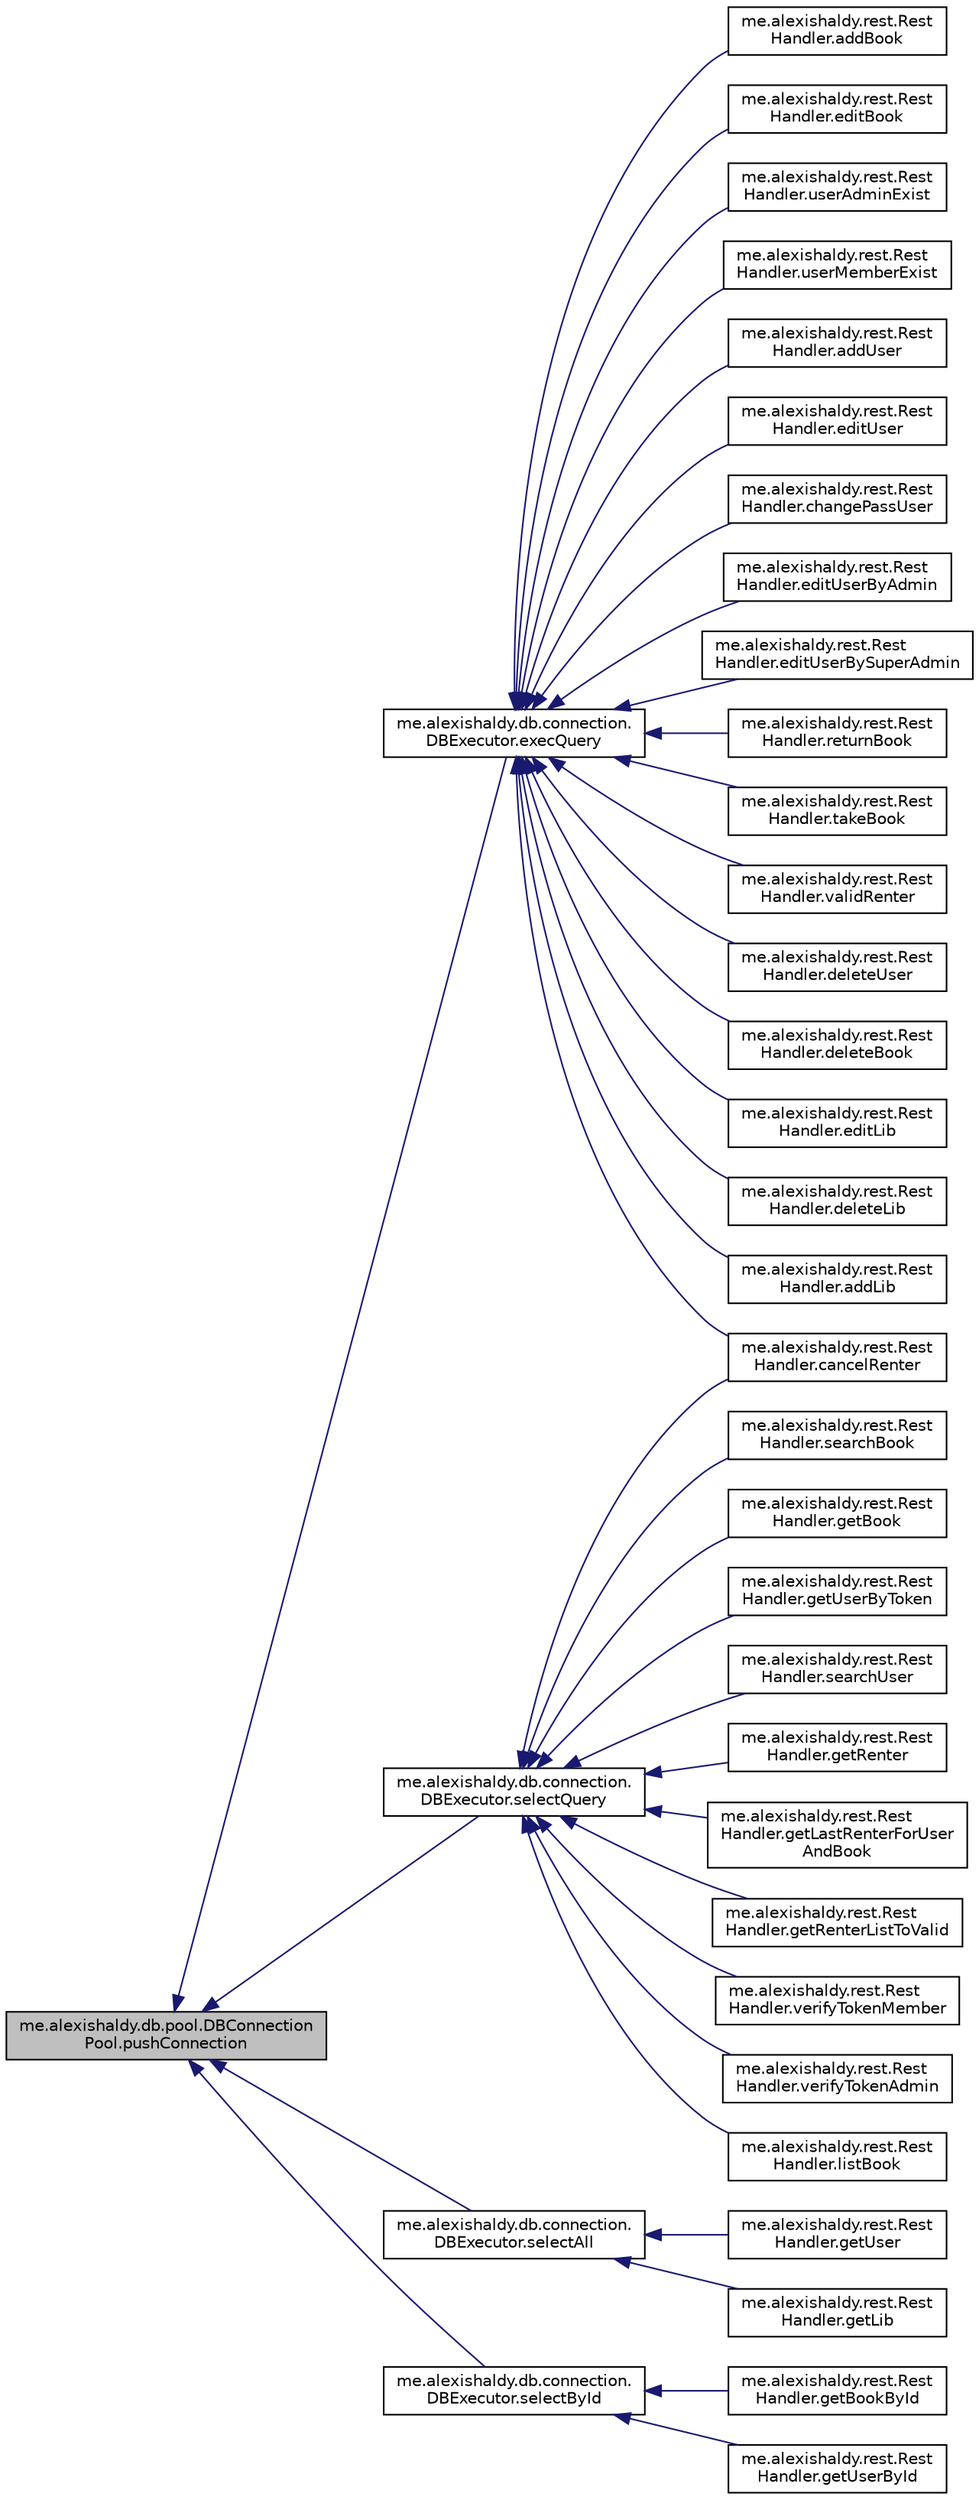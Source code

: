 digraph "me.alexishaldy.db.pool.DBConnectionPool.pushConnection"
{
  edge [fontname="Helvetica",fontsize="10",labelfontname="Helvetica",labelfontsize="10"];
  node [fontname="Helvetica",fontsize="10",shape=record];
  rankdir="LR";
  Node77 [label="me.alexishaldy.db.pool.DBConnection\lPool.pushConnection",height=0.2,width=0.4,color="black", fillcolor="grey75", style="filled", fontcolor="black"];
  Node77 -> Node78 [dir="back",color="midnightblue",fontsize="10",style="solid",fontname="Helvetica"];
  Node78 [label="me.alexishaldy.db.connection.\lDBExecutor.execQuery",height=0.2,width=0.4,color="black", fillcolor="white", style="filled",URL="$classme_1_1alexishaldy_1_1db_1_1connection_1_1_d_b_executor.html#a8ad33fd1eb3c803b2db9d4cd23130789"];
  Node78 -> Node79 [dir="back",color="midnightblue",fontsize="10",style="solid",fontname="Helvetica"];
  Node79 [label="me.alexishaldy.rest.Rest\lHandler.addBook",height=0.2,width=0.4,color="black", fillcolor="white", style="filled",URL="$classme_1_1alexishaldy_1_1rest_1_1_rest_handler.html#aeacb2e29e00a1a185614220cf95b771c"];
  Node78 -> Node80 [dir="back",color="midnightblue",fontsize="10",style="solid",fontname="Helvetica"];
  Node80 [label="me.alexishaldy.rest.Rest\lHandler.editBook",height=0.2,width=0.4,color="black", fillcolor="white", style="filled",URL="$classme_1_1alexishaldy_1_1rest_1_1_rest_handler.html#ab20fdefc51521db189b03ce9d50c096e"];
  Node78 -> Node81 [dir="back",color="midnightblue",fontsize="10",style="solid",fontname="Helvetica"];
  Node81 [label="me.alexishaldy.rest.Rest\lHandler.userAdminExist",height=0.2,width=0.4,color="black", fillcolor="white", style="filled",URL="$classme_1_1alexishaldy_1_1rest_1_1_rest_handler.html#aef44e016101a4940b880ff67056dae94"];
  Node78 -> Node82 [dir="back",color="midnightblue",fontsize="10",style="solid",fontname="Helvetica"];
  Node82 [label="me.alexishaldy.rest.Rest\lHandler.userMemberExist",height=0.2,width=0.4,color="black", fillcolor="white", style="filled",URL="$classme_1_1alexishaldy_1_1rest_1_1_rest_handler.html#a125c9dfda04093e07d55a2b04b7fc47f"];
  Node78 -> Node83 [dir="back",color="midnightblue",fontsize="10",style="solid",fontname="Helvetica"];
  Node83 [label="me.alexishaldy.rest.Rest\lHandler.addUser",height=0.2,width=0.4,color="black", fillcolor="white", style="filled",URL="$classme_1_1alexishaldy_1_1rest_1_1_rest_handler.html#ab8bc7dab33d88bba5ebfa1411b32e9e7"];
  Node78 -> Node84 [dir="back",color="midnightblue",fontsize="10",style="solid",fontname="Helvetica"];
  Node84 [label="me.alexishaldy.rest.Rest\lHandler.editUser",height=0.2,width=0.4,color="black", fillcolor="white", style="filled",URL="$classme_1_1alexishaldy_1_1rest_1_1_rest_handler.html#a5eb2f280a71218b44bc6ecd033fe2ad6"];
  Node78 -> Node85 [dir="back",color="midnightblue",fontsize="10",style="solid",fontname="Helvetica"];
  Node85 [label="me.alexishaldy.rest.Rest\lHandler.changePassUser",height=0.2,width=0.4,color="black", fillcolor="white", style="filled",URL="$classme_1_1alexishaldy_1_1rest_1_1_rest_handler.html#a386af840e93ed8b4ebd3c425283b5b01"];
  Node78 -> Node86 [dir="back",color="midnightblue",fontsize="10",style="solid",fontname="Helvetica"];
  Node86 [label="me.alexishaldy.rest.Rest\lHandler.editUserByAdmin",height=0.2,width=0.4,color="black", fillcolor="white", style="filled",URL="$classme_1_1alexishaldy_1_1rest_1_1_rest_handler.html#a5f8d328c53b9ac9054c87acea72de4a8"];
  Node78 -> Node87 [dir="back",color="midnightblue",fontsize="10",style="solid",fontname="Helvetica"];
  Node87 [label="me.alexishaldy.rest.Rest\lHandler.editUserBySuperAdmin",height=0.2,width=0.4,color="black", fillcolor="white", style="filled",URL="$classme_1_1alexishaldy_1_1rest_1_1_rest_handler.html#ad036da809f1a7d3f6f647ff4825b8fc7"];
  Node78 -> Node88 [dir="back",color="midnightblue",fontsize="10",style="solid",fontname="Helvetica"];
  Node88 [label="me.alexishaldy.rest.Rest\lHandler.returnBook",height=0.2,width=0.4,color="black", fillcolor="white", style="filled",URL="$classme_1_1alexishaldy_1_1rest_1_1_rest_handler.html#a54409a8c2152996d1c5cce29d42f46ed"];
  Node78 -> Node89 [dir="back",color="midnightblue",fontsize="10",style="solid",fontname="Helvetica"];
  Node89 [label="me.alexishaldy.rest.Rest\lHandler.takeBook",height=0.2,width=0.4,color="black", fillcolor="white", style="filled",URL="$classme_1_1alexishaldy_1_1rest_1_1_rest_handler.html#aebbc131bbb11e313c6b7ab2a3e504057"];
  Node78 -> Node90 [dir="back",color="midnightblue",fontsize="10",style="solid",fontname="Helvetica"];
  Node90 [label="me.alexishaldy.rest.Rest\lHandler.validRenter",height=0.2,width=0.4,color="black", fillcolor="white", style="filled",URL="$classme_1_1alexishaldy_1_1rest_1_1_rest_handler.html#a772bc1cc2544ada9a20547b7fc23c8cc"];
  Node78 -> Node91 [dir="back",color="midnightblue",fontsize="10",style="solid",fontname="Helvetica"];
  Node91 [label="me.alexishaldy.rest.Rest\lHandler.cancelRenter",height=0.2,width=0.4,color="black", fillcolor="white", style="filled",URL="$classme_1_1alexishaldy_1_1rest_1_1_rest_handler.html#a2c3093fdb6317c7b928315da79bea037"];
  Node78 -> Node92 [dir="back",color="midnightblue",fontsize="10",style="solid",fontname="Helvetica"];
  Node92 [label="me.alexishaldy.rest.Rest\lHandler.deleteUser",height=0.2,width=0.4,color="black", fillcolor="white", style="filled",URL="$classme_1_1alexishaldy_1_1rest_1_1_rest_handler.html#a952c6138683ba35e2fc8118b8ca7c01a"];
  Node78 -> Node93 [dir="back",color="midnightblue",fontsize="10",style="solid",fontname="Helvetica"];
  Node93 [label="me.alexishaldy.rest.Rest\lHandler.deleteBook",height=0.2,width=0.4,color="black", fillcolor="white", style="filled",URL="$classme_1_1alexishaldy_1_1rest_1_1_rest_handler.html#a0ff9141c937dacae5e08886300696b33"];
  Node78 -> Node94 [dir="back",color="midnightblue",fontsize="10",style="solid",fontname="Helvetica"];
  Node94 [label="me.alexishaldy.rest.Rest\lHandler.editLib",height=0.2,width=0.4,color="black", fillcolor="white", style="filled",URL="$classme_1_1alexishaldy_1_1rest_1_1_rest_handler.html#a132f91c9c3b74822139a7340d4423e3c"];
  Node78 -> Node95 [dir="back",color="midnightblue",fontsize="10",style="solid",fontname="Helvetica"];
  Node95 [label="me.alexishaldy.rest.Rest\lHandler.deleteLib",height=0.2,width=0.4,color="black", fillcolor="white", style="filled",URL="$classme_1_1alexishaldy_1_1rest_1_1_rest_handler.html#ae7795b1b3916f14c3648f5afe210545a"];
  Node78 -> Node96 [dir="back",color="midnightblue",fontsize="10",style="solid",fontname="Helvetica"];
  Node96 [label="me.alexishaldy.rest.Rest\lHandler.addLib",height=0.2,width=0.4,color="black", fillcolor="white", style="filled",URL="$classme_1_1alexishaldy_1_1rest_1_1_rest_handler.html#ac56e7c2cae20a43ff3e8970be392105c"];
  Node77 -> Node97 [dir="back",color="midnightblue",fontsize="10",style="solid",fontname="Helvetica"];
  Node97 [label="me.alexishaldy.db.connection.\lDBExecutor.selectQuery",height=0.2,width=0.4,color="black", fillcolor="white", style="filled",URL="$classme_1_1alexishaldy_1_1db_1_1connection_1_1_d_b_executor.html#ae563259a9842a066b11469cb346f4be1"];
  Node97 -> Node98 [dir="back",color="midnightblue",fontsize="10",style="solid",fontname="Helvetica"];
  Node98 [label="me.alexishaldy.rest.Rest\lHandler.searchBook",height=0.2,width=0.4,color="black", fillcolor="white", style="filled",URL="$classme_1_1alexishaldy_1_1rest_1_1_rest_handler.html#ab6726d6b76f9ce3106fb4bd6d989cdb6"];
  Node97 -> Node99 [dir="back",color="midnightblue",fontsize="10",style="solid",fontname="Helvetica"];
  Node99 [label="me.alexishaldy.rest.Rest\lHandler.getBook",height=0.2,width=0.4,color="black", fillcolor="white", style="filled",URL="$classme_1_1alexishaldy_1_1rest_1_1_rest_handler.html#a5d6da8cfe35b2d18cb2ab6a95093f950"];
  Node97 -> Node100 [dir="back",color="midnightblue",fontsize="10",style="solid",fontname="Helvetica"];
  Node100 [label="me.alexishaldy.rest.Rest\lHandler.getUserByToken",height=0.2,width=0.4,color="black", fillcolor="white", style="filled",URL="$classme_1_1alexishaldy_1_1rest_1_1_rest_handler.html#aadb74ddef676dfd721beaf1871bae230"];
  Node97 -> Node101 [dir="back",color="midnightblue",fontsize="10",style="solid",fontname="Helvetica"];
  Node101 [label="me.alexishaldy.rest.Rest\lHandler.searchUser",height=0.2,width=0.4,color="black", fillcolor="white", style="filled",URL="$classme_1_1alexishaldy_1_1rest_1_1_rest_handler.html#ab77eba8b56e6b2518b3a4265df1d172f"];
  Node97 -> Node102 [dir="back",color="midnightblue",fontsize="10",style="solid",fontname="Helvetica"];
  Node102 [label="me.alexishaldy.rest.Rest\lHandler.getRenter",height=0.2,width=0.4,color="black", fillcolor="white", style="filled",URL="$classme_1_1alexishaldy_1_1rest_1_1_rest_handler.html#af853c06dd17910625f879fe452b1ad6b"];
  Node97 -> Node103 [dir="back",color="midnightblue",fontsize="10",style="solid",fontname="Helvetica"];
  Node103 [label="me.alexishaldy.rest.Rest\lHandler.getLastRenterForUser\lAndBook",height=0.2,width=0.4,color="black", fillcolor="white", style="filled",URL="$classme_1_1alexishaldy_1_1rest_1_1_rest_handler.html#a263a0803669b1aa6fa5e89335eac0b39"];
  Node97 -> Node91 [dir="back",color="midnightblue",fontsize="10",style="solid",fontname="Helvetica"];
  Node97 -> Node104 [dir="back",color="midnightblue",fontsize="10",style="solid",fontname="Helvetica"];
  Node104 [label="me.alexishaldy.rest.Rest\lHandler.getRenterListToValid",height=0.2,width=0.4,color="black", fillcolor="white", style="filled",URL="$classme_1_1alexishaldy_1_1rest_1_1_rest_handler.html#a59d99b888311615e2ba8fae1083f670a"];
  Node97 -> Node105 [dir="back",color="midnightblue",fontsize="10",style="solid",fontname="Helvetica"];
  Node105 [label="me.alexishaldy.rest.Rest\lHandler.verifyTokenMember",height=0.2,width=0.4,color="black", fillcolor="white", style="filled",URL="$classme_1_1alexishaldy_1_1rest_1_1_rest_handler.html#a7e9b146e84d2dd975699f9d00a8130b3"];
  Node97 -> Node106 [dir="back",color="midnightblue",fontsize="10",style="solid",fontname="Helvetica"];
  Node106 [label="me.alexishaldy.rest.Rest\lHandler.verifyTokenAdmin",height=0.2,width=0.4,color="black", fillcolor="white", style="filled",URL="$classme_1_1alexishaldy_1_1rest_1_1_rest_handler.html#aa627afb20631ae0a2a2442b904eab5a4"];
  Node97 -> Node107 [dir="back",color="midnightblue",fontsize="10",style="solid",fontname="Helvetica"];
  Node107 [label="me.alexishaldy.rest.Rest\lHandler.listBook",height=0.2,width=0.4,color="black", fillcolor="white", style="filled",URL="$classme_1_1alexishaldy_1_1rest_1_1_rest_handler.html#a2db2068e400800b7e9614fc7f6bec3d0"];
  Node77 -> Node108 [dir="back",color="midnightblue",fontsize="10",style="solid",fontname="Helvetica"];
  Node108 [label="me.alexishaldy.db.connection.\lDBExecutor.selectAll",height=0.2,width=0.4,color="black", fillcolor="white", style="filled",URL="$classme_1_1alexishaldy_1_1db_1_1connection_1_1_d_b_executor.html#a0ea0f955ff4c980a4226e8f7f02a84d5"];
  Node108 -> Node109 [dir="back",color="midnightblue",fontsize="10",style="solid",fontname="Helvetica"];
  Node109 [label="me.alexishaldy.rest.Rest\lHandler.getUser",height=0.2,width=0.4,color="black", fillcolor="white", style="filled",URL="$classme_1_1alexishaldy_1_1rest_1_1_rest_handler.html#a3034654b0f45cc748bdf96ca0419d77f"];
  Node108 -> Node110 [dir="back",color="midnightblue",fontsize="10",style="solid",fontname="Helvetica"];
  Node110 [label="me.alexishaldy.rest.Rest\lHandler.getLib",height=0.2,width=0.4,color="black", fillcolor="white", style="filled",URL="$classme_1_1alexishaldy_1_1rest_1_1_rest_handler.html#ab35165c2419da6036a920431e8266e8e"];
  Node77 -> Node111 [dir="back",color="midnightblue",fontsize="10",style="solid",fontname="Helvetica"];
  Node111 [label="me.alexishaldy.db.connection.\lDBExecutor.selectById",height=0.2,width=0.4,color="black", fillcolor="white", style="filled",URL="$classme_1_1alexishaldy_1_1db_1_1connection_1_1_d_b_executor.html#a13df2fca4ea35ecba17d758c5f16ce8f"];
  Node111 -> Node112 [dir="back",color="midnightblue",fontsize="10",style="solid",fontname="Helvetica"];
  Node112 [label="me.alexishaldy.rest.Rest\lHandler.getBookById",height=0.2,width=0.4,color="black", fillcolor="white", style="filled",URL="$classme_1_1alexishaldy_1_1rest_1_1_rest_handler.html#a152fb22d1cf0515d4a82f279a1a9641e"];
  Node111 -> Node113 [dir="back",color="midnightblue",fontsize="10",style="solid",fontname="Helvetica"];
  Node113 [label="me.alexishaldy.rest.Rest\lHandler.getUserById",height=0.2,width=0.4,color="black", fillcolor="white", style="filled",URL="$classme_1_1alexishaldy_1_1rest_1_1_rest_handler.html#a7800934398ac9ad80821a1d22b373550"];
}

